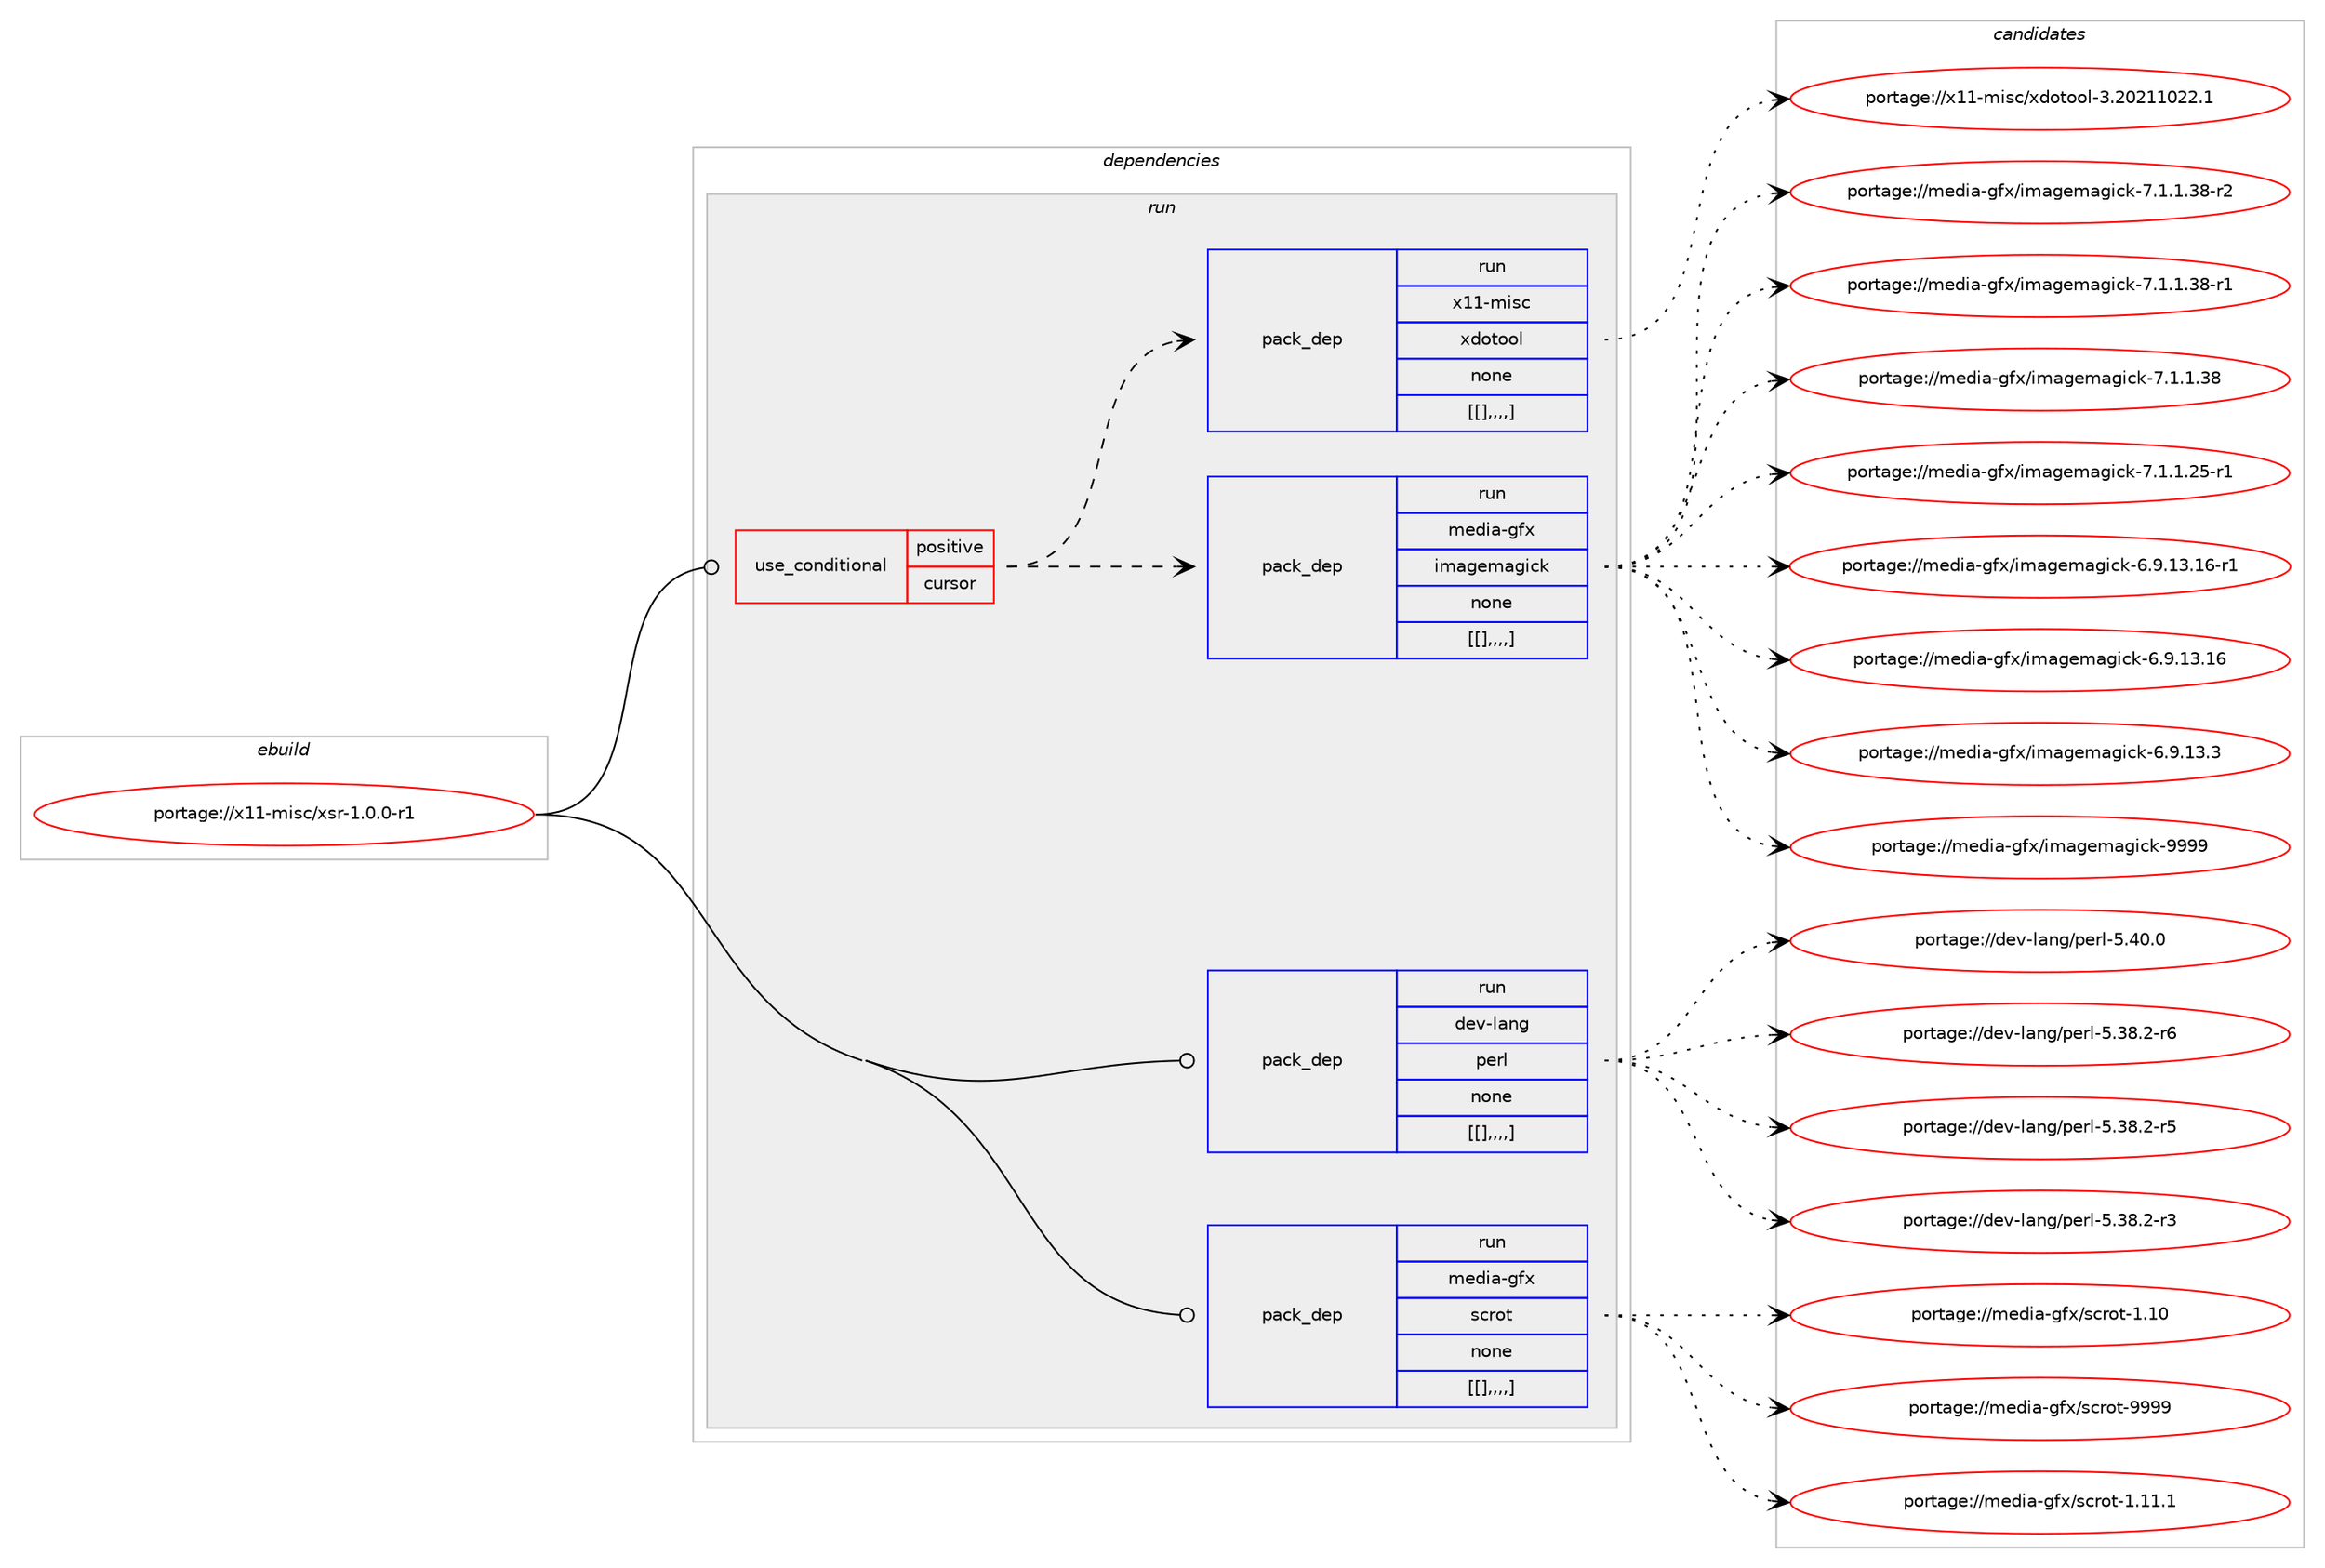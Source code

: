 digraph prolog {

# *************
# Graph options
# *************

newrank=true;
concentrate=true;
compound=true;
graph [rankdir=LR,fontname=Helvetica,fontsize=10,ranksep=1.5];#, ranksep=2.5, nodesep=0.2];
edge  [arrowhead=vee];
node  [fontname=Helvetica,fontsize=10];

# **********
# The ebuild
# **********

subgraph cluster_leftcol {
color=gray;
label=<<i>ebuild</i>>;
id [label="portage://x11-misc/xsr-1.0.0-r1", color=red, width=4, href="../x11-misc/xsr-1.0.0-r1.svg"];
}

# ****************
# The dependencies
# ****************

subgraph cluster_midcol {
color=gray;
label=<<i>dependencies</i>>;
subgraph cluster_compile {
fillcolor="#eeeeee";
style=filled;
label=<<i>compile</i>>;
}
subgraph cluster_compileandrun {
fillcolor="#eeeeee";
style=filled;
label=<<i>compile and run</i>>;
}
subgraph cluster_run {
fillcolor="#eeeeee";
style=filled;
label=<<i>run</i>>;
subgraph cond130015 {
dependency488634 [label=<<TABLE BORDER="0" CELLBORDER="1" CELLSPACING="0" CELLPADDING="4"><TR><TD ROWSPAN="3" CELLPADDING="10">use_conditional</TD></TR><TR><TD>positive</TD></TR><TR><TD>cursor</TD></TR></TABLE>>, shape=none, color=red];
subgraph pack354954 {
dependency488636 [label=<<TABLE BORDER="0" CELLBORDER="1" CELLSPACING="0" CELLPADDING="4" WIDTH="220"><TR><TD ROWSPAN="6" CELLPADDING="30">pack_dep</TD></TR><TR><TD WIDTH="110">run</TD></TR><TR><TD>media-gfx</TD></TR><TR><TD>imagemagick</TD></TR><TR><TD>none</TD></TR><TR><TD>[[],,,,]</TD></TR></TABLE>>, shape=none, color=blue];
}
dependency488634:e -> dependency488636:w [weight=20,style="dashed",arrowhead="vee"];
subgraph pack354977 {
dependency488689 [label=<<TABLE BORDER="0" CELLBORDER="1" CELLSPACING="0" CELLPADDING="4" WIDTH="220"><TR><TD ROWSPAN="6" CELLPADDING="30">pack_dep</TD></TR><TR><TD WIDTH="110">run</TD></TR><TR><TD>x11-misc</TD></TR><TR><TD>xdotool</TD></TR><TR><TD>none</TD></TR><TR><TD>[[],,,,]</TD></TR></TABLE>>, shape=none, color=blue];
}
dependency488634:e -> dependency488689:w [weight=20,style="dashed",arrowhead="vee"];
}
id:e -> dependency488634:w [weight=20,style="solid",arrowhead="odot"];
subgraph pack355018 {
dependency488715 [label=<<TABLE BORDER="0" CELLBORDER="1" CELLSPACING="0" CELLPADDING="4" WIDTH="220"><TR><TD ROWSPAN="6" CELLPADDING="30">pack_dep</TD></TR><TR><TD WIDTH="110">run</TD></TR><TR><TD>dev-lang</TD></TR><TR><TD>perl</TD></TR><TR><TD>none</TD></TR><TR><TD>[[],,,,]</TD></TR></TABLE>>, shape=none, color=blue];
}
id:e -> dependency488715:w [weight=20,style="solid",arrowhead="odot"];
subgraph pack355021 {
dependency488818 [label=<<TABLE BORDER="0" CELLBORDER="1" CELLSPACING="0" CELLPADDING="4" WIDTH="220"><TR><TD ROWSPAN="6" CELLPADDING="30">pack_dep</TD></TR><TR><TD WIDTH="110">run</TD></TR><TR><TD>media-gfx</TD></TR><TR><TD>scrot</TD></TR><TR><TD>none</TD></TR><TR><TD>[[],,,,]</TD></TR></TABLE>>, shape=none, color=blue];
}
id:e -> dependency488818:w [weight=20,style="solid",arrowhead="odot"];
}
}

# **************
# The candidates
# **************

subgraph cluster_choices {
rank=same;
color=gray;
label=<<i>candidates</i>>;

subgraph choice354627 {
color=black;
nodesep=1;
choice1091011001059745103102120471051099710310110997103105991074557575757 [label="portage://media-gfx/imagemagick-9999", color=red, width=4,href="../media-gfx/imagemagick-9999.svg"];
choice1091011001059745103102120471051099710310110997103105991074555464946494651564511450 [label="portage://media-gfx/imagemagick-7.1.1.38-r2", color=red, width=4,href="../media-gfx/imagemagick-7.1.1.38-r2.svg"];
choice1091011001059745103102120471051099710310110997103105991074555464946494651564511449 [label="portage://media-gfx/imagemagick-7.1.1.38-r1", color=red, width=4,href="../media-gfx/imagemagick-7.1.1.38-r1.svg"];
choice109101100105974510310212047105109971031011099710310599107455546494649465156 [label="portage://media-gfx/imagemagick-7.1.1.38", color=red, width=4,href="../media-gfx/imagemagick-7.1.1.38.svg"];
choice1091011001059745103102120471051099710310110997103105991074555464946494650534511449 [label="portage://media-gfx/imagemagick-7.1.1.25-r1", color=red, width=4,href="../media-gfx/imagemagick-7.1.1.25-r1.svg"];
choice109101100105974510310212047105109971031011099710310599107455446574649514649544511449 [label="portage://media-gfx/imagemagick-6.9.13.16-r1", color=red, width=4,href="../media-gfx/imagemagick-6.9.13.16-r1.svg"];
choice10910110010597451031021204710510997103101109971031059910745544657464951464954 [label="portage://media-gfx/imagemagick-6.9.13.16", color=red, width=4,href="../media-gfx/imagemagick-6.9.13.16.svg"];
choice109101100105974510310212047105109971031011099710310599107455446574649514651 [label="portage://media-gfx/imagemagick-6.9.13.3", color=red, width=4,href="../media-gfx/imagemagick-6.9.13.3.svg"];
dependency488636:e -> choice1091011001059745103102120471051099710310110997103105991074557575757:w [style=dotted,weight="100"];
dependency488636:e -> choice1091011001059745103102120471051099710310110997103105991074555464946494651564511450:w [style=dotted,weight="100"];
dependency488636:e -> choice1091011001059745103102120471051099710310110997103105991074555464946494651564511449:w [style=dotted,weight="100"];
dependency488636:e -> choice109101100105974510310212047105109971031011099710310599107455546494649465156:w [style=dotted,weight="100"];
dependency488636:e -> choice1091011001059745103102120471051099710310110997103105991074555464946494650534511449:w [style=dotted,weight="100"];
dependency488636:e -> choice109101100105974510310212047105109971031011099710310599107455446574649514649544511449:w [style=dotted,weight="100"];
dependency488636:e -> choice10910110010597451031021204710510997103101109971031059910745544657464951464954:w [style=dotted,weight="100"];
dependency488636:e -> choice109101100105974510310212047105109971031011099710310599107455446574649514651:w [style=dotted,weight="100"];
}
subgraph choice354642 {
color=black;
nodesep=1;
choice120494945109105115994712010011111611111110845514650485049494850504649 [label="portage://x11-misc/xdotool-3.20211022.1", color=red, width=4,href="../x11-misc/xdotool-3.20211022.1.svg"];
dependency488689:e -> choice120494945109105115994712010011111611111110845514650485049494850504649:w [style=dotted,weight="100"];
}
subgraph choice354669 {
color=black;
nodesep=1;
choice10010111845108971101034711210111410845534652484648 [label="portage://dev-lang/perl-5.40.0", color=red, width=4,href="../dev-lang/perl-5.40.0.svg"];
choice100101118451089711010347112101114108455346515646504511454 [label="portage://dev-lang/perl-5.38.2-r6", color=red, width=4,href="../dev-lang/perl-5.38.2-r6.svg"];
choice100101118451089711010347112101114108455346515646504511453 [label="portage://dev-lang/perl-5.38.2-r5", color=red, width=4,href="../dev-lang/perl-5.38.2-r5.svg"];
choice100101118451089711010347112101114108455346515646504511451 [label="portage://dev-lang/perl-5.38.2-r3", color=red, width=4,href="../dev-lang/perl-5.38.2-r3.svg"];
dependency488715:e -> choice10010111845108971101034711210111410845534652484648:w [style=dotted,weight="100"];
dependency488715:e -> choice100101118451089711010347112101114108455346515646504511454:w [style=dotted,weight="100"];
dependency488715:e -> choice100101118451089711010347112101114108455346515646504511453:w [style=dotted,weight="100"];
dependency488715:e -> choice100101118451089711010347112101114108455346515646504511451:w [style=dotted,weight="100"];
}
subgraph choice354684 {
color=black;
nodesep=1;
choice109101100105974510310212047115991141111164557575757 [label="portage://media-gfx/scrot-9999", color=red, width=4,href="../media-gfx/scrot-9999.svg"];
choice1091011001059745103102120471159911411111645494649494649 [label="portage://media-gfx/scrot-1.11.1", color=red, width=4,href="../media-gfx/scrot-1.11.1.svg"];
choice109101100105974510310212047115991141111164549464948 [label="portage://media-gfx/scrot-1.10", color=red, width=4,href="../media-gfx/scrot-1.10.svg"];
dependency488818:e -> choice109101100105974510310212047115991141111164557575757:w [style=dotted,weight="100"];
dependency488818:e -> choice1091011001059745103102120471159911411111645494649494649:w [style=dotted,weight="100"];
dependency488818:e -> choice109101100105974510310212047115991141111164549464948:w [style=dotted,weight="100"];
}
}

}
